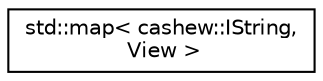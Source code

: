digraph "Graphical Class Hierarchy"
{
  edge [fontname="Helvetica",fontsize="10",labelfontname="Helvetica",labelfontsize="10"];
  node [fontname="Helvetica",fontsize="10",shape=record];
  rankdir="LR";
  Node0 [label="std::map\< cashew::IString,\l View \>",height=0.2,width=0.4,color="black", fillcolor="white", style="filled",URL="$classstd_1_1map.html"];
}
